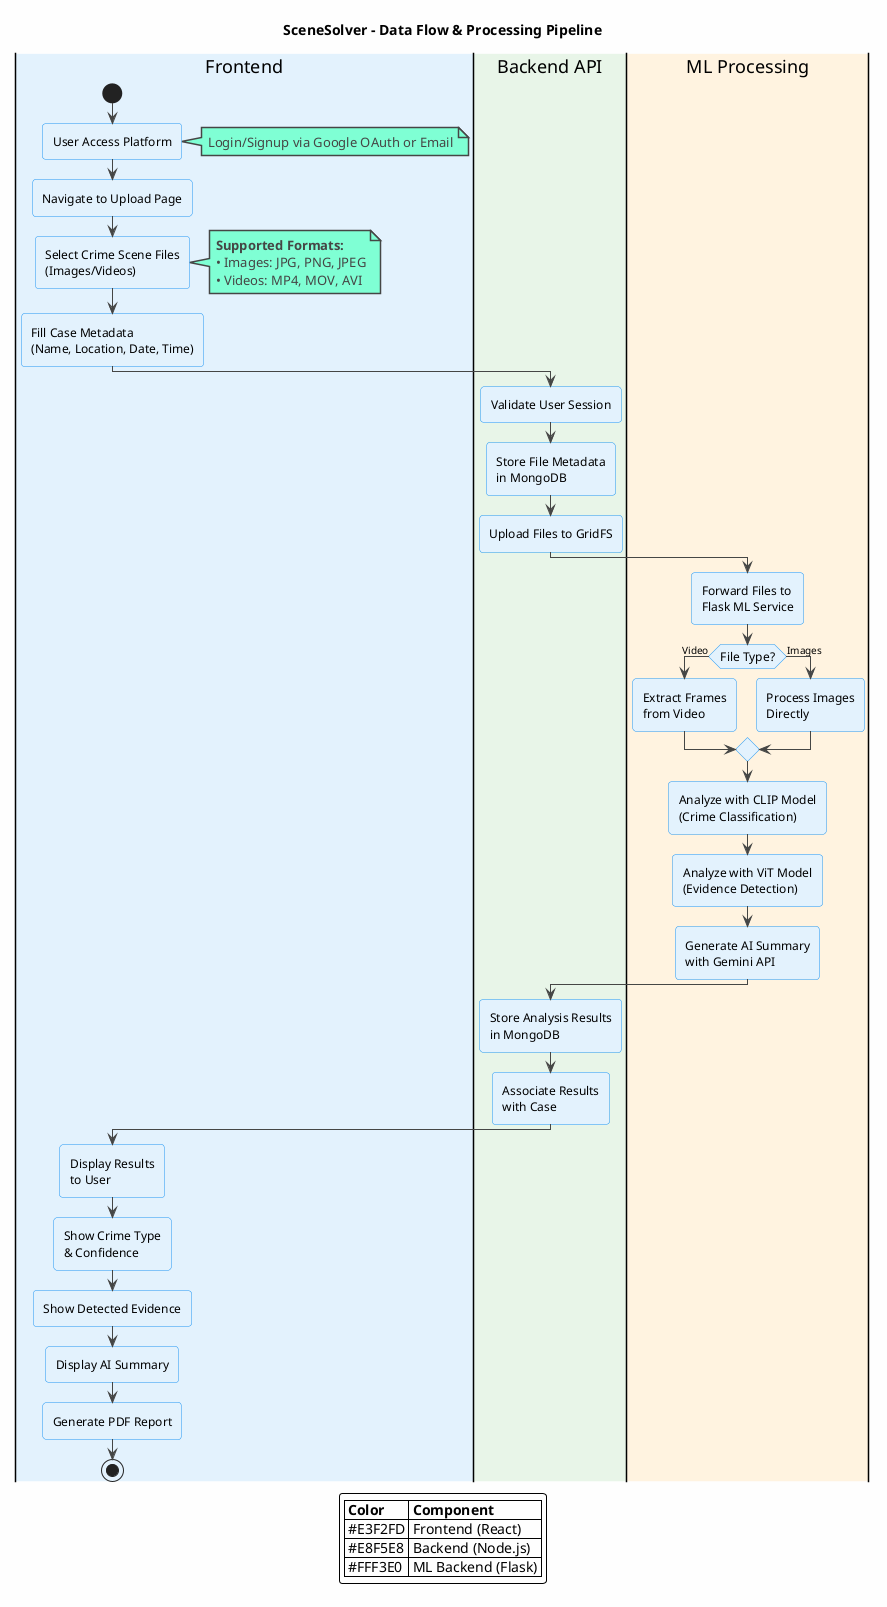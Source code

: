 @startuml Data Flow

!theme vibrant
skinparam backgroundColor #FEFEFE
skinparam activityFontSize 12
skinparam activityArrowFontSize 10
skinparam activityBorderColor #2196F3
skinparam activityBackgroundColor #E3F2FD

title SceneSolver - Data Flow & Processing Pipeline

|#E3F2FD|Frontend|
start
:User Access Platform;
note right : Login/Signup via Google OAuth or Email

:Navigate to Upload Page;
:Select Crime Scene Files
(Images/Videos);
note right 
  **Supported Formats:**
  • Images: JPG, PNG, JPEG
  • Videos: MP4, MOV, AVI
end note

:Fill Case Metadata
(Name, Location, Date, Time);

|#E8F5E8|Backend API|
:Validate User Session;
:Store File Metadata
in MongoDB;
:Upload Files to GridFS;

|#FFF3E0|ML Processing|
:Forward Files to
Flask ML Service;

if (File Type?) then (Video)
  :Extract Frames
  from Video;
else (Images)
  :Process Images
  Directly;
endif

:Analyze with CLIP Model
(Crime Classification);
:Analyze with ViT Model
(Evidence Detection);
:Generate AI Summary
with Gemini API;

|#E8F5E8|Backend API|
:Store Analysis Results
in MongoDB;
:Associate Results
with Case;

|#E3F2FD|Frontend|
:Display Results
to User;
:Show Crime Type
& Confidence;
:Show Detected Evidence;
:Display AI Summary;
:Generate PDF Report;

stop

' === LEGEND ===
legend bottom
  |= Color |= Component |
  | #E3F2FD | Frontend (React) |
  | #E8F5E8 | Backend (Node.js) |
  | #FFF3E0 | ML Backend (Flask) |
endlegend

@enduml 